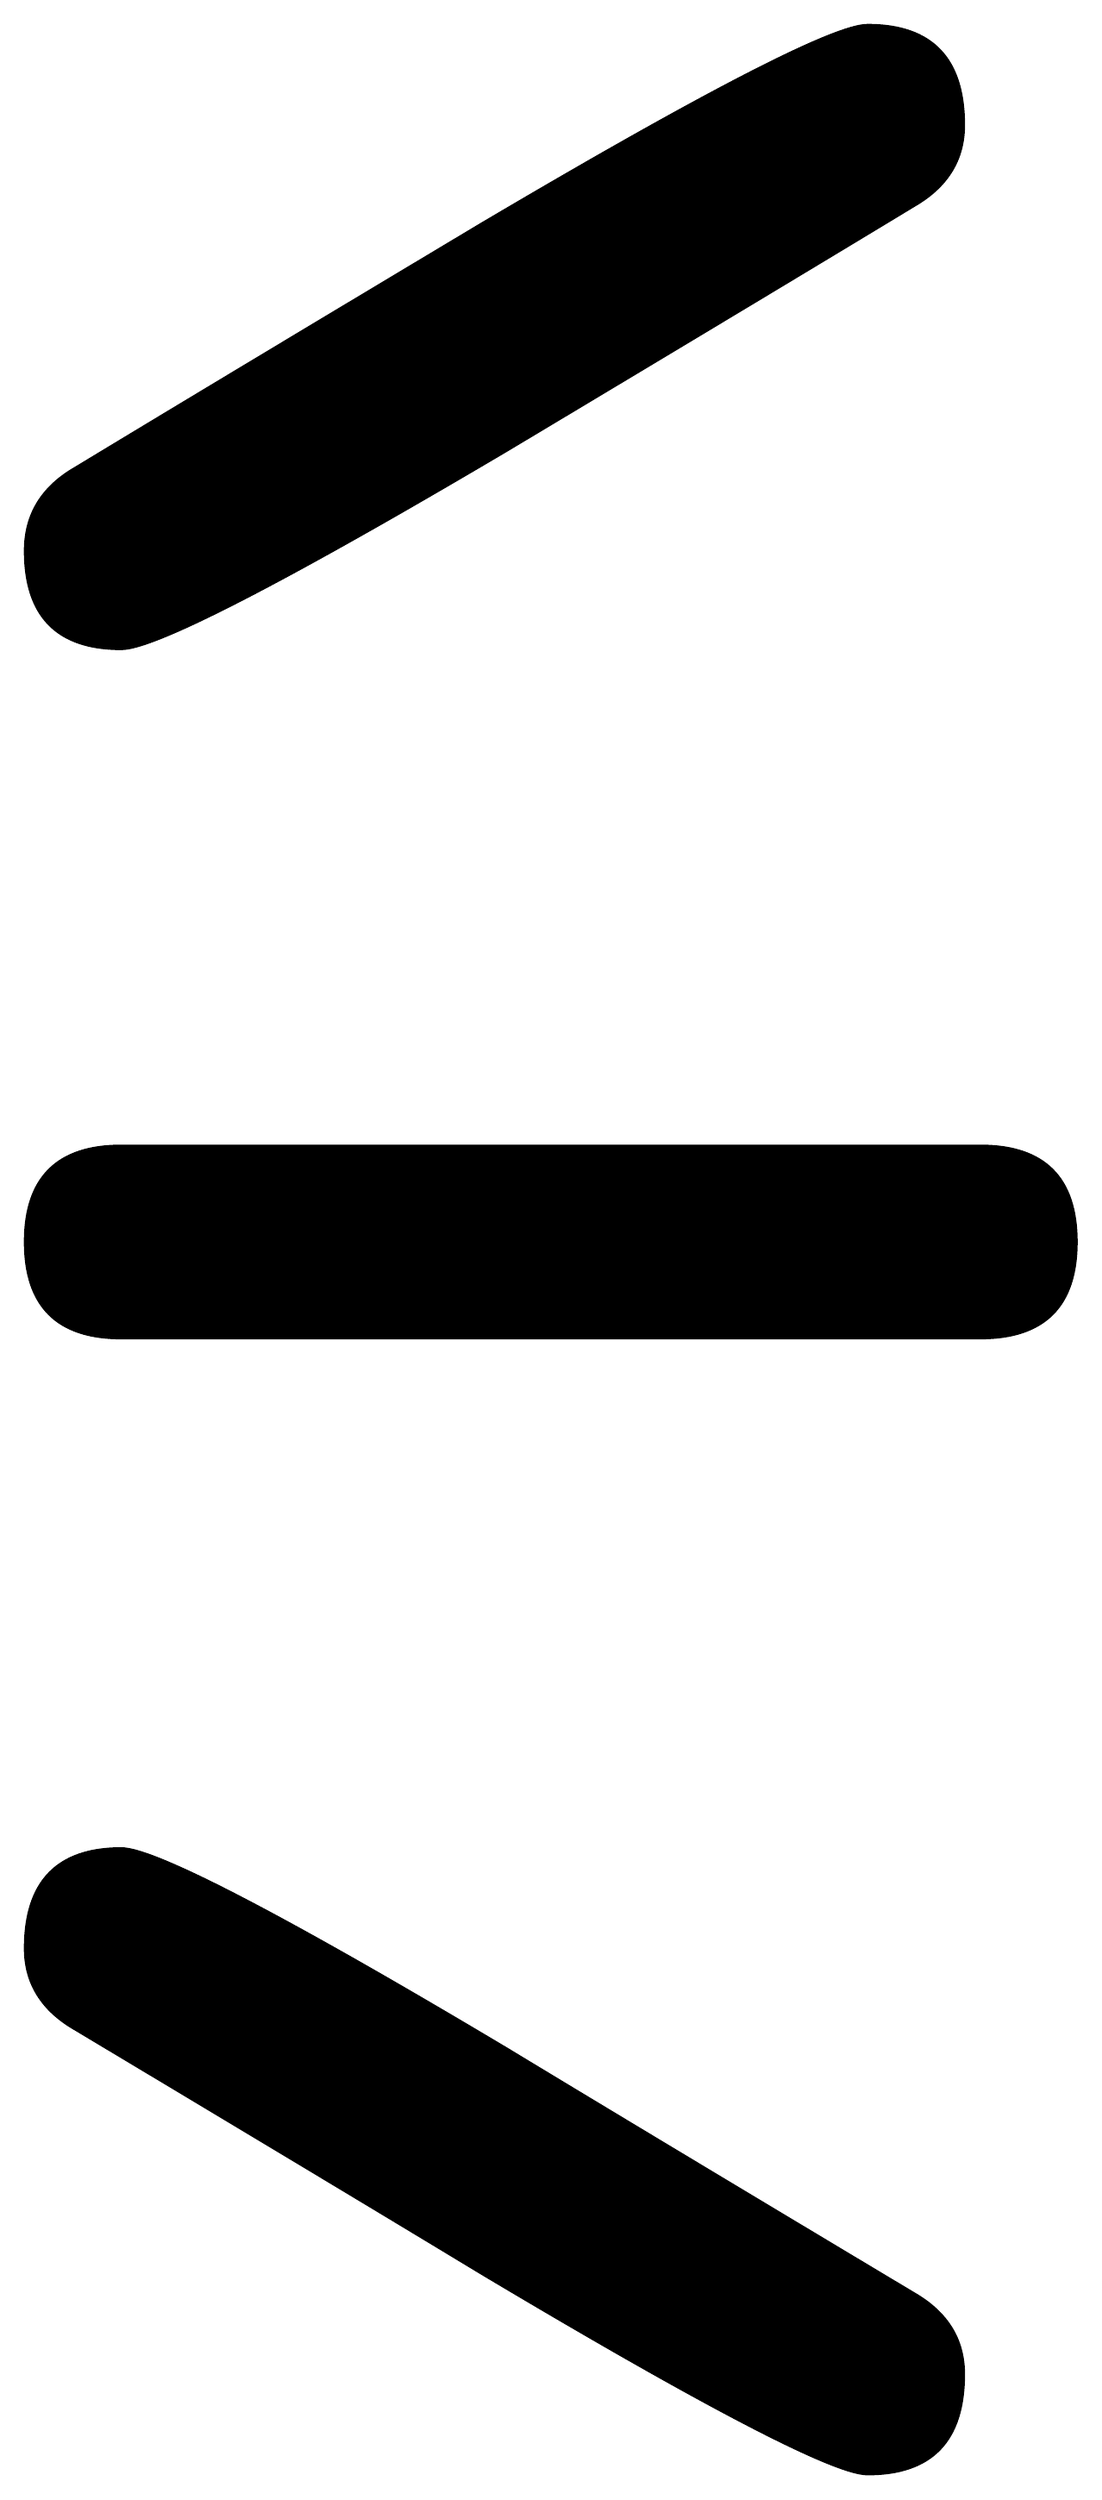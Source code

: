 


\begin{tikzpicture}[y=0.80pt, x=0.80pt, yscale=-1.0, xscale=1.0, inner sep=0pt, outer sep=0pt]
\begin{scope}[shift={(100.0,1718.0)},nonzero rule]
  \path[draw=.,fill=.,line width=1.600pt] (641.0,-1183.0) ..
    controls (641.0,-1165.0) and (632.333,-1151.0) ..
    (615.0,-1141.0) .. controls (567.667,-1112.333) and
    (496.667,-1069.667) .. (402.0,-1013.0) .. controls
    (284.667,-943.667) and (217.333,-909.0) .. (200.0,-909.0) ..
    controls (166.667,-909.0) and (150.0,-926.0) .. (150.0,-960.0)
    .. controls (150.0,-978.667) and (158.667,-993.0) ..
    (176.0,-1003.0) .. controls (223.333,-1031.667) and
    (294.333,-1074.333) .. (389.0,-1131.0) .. controls
    (506.333,-1200.333) and (573.667,-1235.0) .. (591.0,-1235.0) ..
    controls (624.333,-1235.0) and (641.0,-1217.667) ..
    (641.0,-1183.0) -- cycle(700.0,-598.0) .. controls
    (700.0,-564.667) and (683.333,-548.0) .. (650.0,-548.0) --
    (200.0,-548.0) .. controls (166.667,-548.0) and (150.0,-564.667)
    .. (150.0,-598.0) .. controls (150.0,-631.333) and
    (166.667,-648.0) .. (200.0,-648.0) -- (650.0,-648.0) ..
    controls (683.333,-648.0) and (700.0,-631.333) .. (700.0,-598.0)
    -- cycle(641.0,-5.0) .. controls (641.0,29.667) and
    (624.333,47.0) .. (591.0,47.0) .. controls (573.667,47.0) and
    (506.333,12.0) .. (389.0,-58.0) .. controls (341.667,-86.667) and
    (270.667,-129.333) .. (176.0,-186.0) .. controls (158.667,-196.0)
    and (150.0,-210.0) .. (150.0,-228.0) .. controls
    (150.0,-262.667) and (166.667,-280.0) .. (200.0,-280.0) ..
    controls (217.333,-280.0) and (284.667,-245.0) .. (402.0,-175.0)
    .. controls (449.333,-146.333) and (520.333,-103.667) ..
    (615.0,-47.0) .. controls (632.333,-37.0) and (641.0,-23.0) ..
    (641.0,-5.0) -- cycle;
\end{scope}

\end{tikzpicture}

